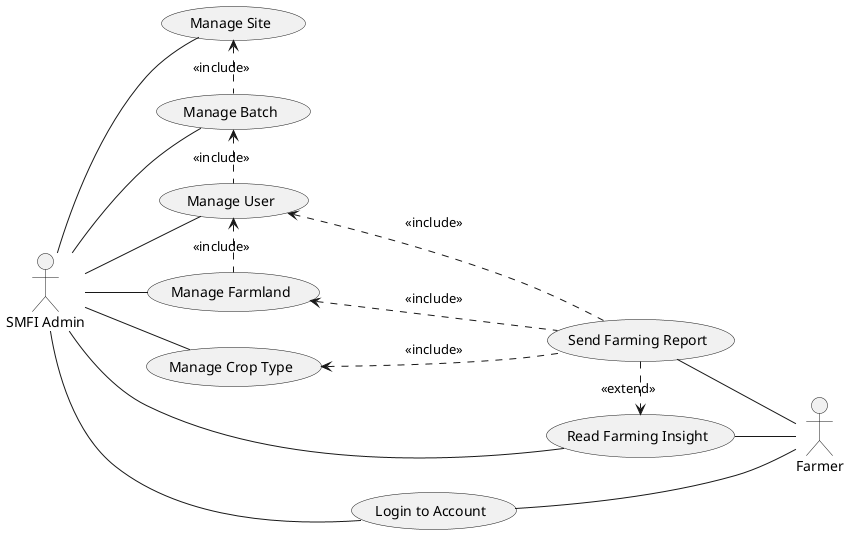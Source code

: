 @startuml

left to right direction

actor "SMFI Admin" as admin
actor "Farmer" as farmer


usecase "Manage User" as AD1
usecase "Manage Batch" as AD2
usecase "Manage Farmland" as AD3
usecase "Manage Crop Type" as AD4
usecase "Manage Site" as AD5

usecase "Send Farming Report" as FD1
usecase "Read Farming Insight" as FD2
usecase "Login to Account" as C1.1


' Admin Usecases

admin -- AD1
admin -- AD2
admin -- AD3

admin -- AD4
admin -- AD5

' Usecase Dependencies

AD5 <. AD2 : <<include>>
AD2 <. AD1 : <<include>>
AD1 <. AD3 : <<include>>

AD1 <.. FD1 : <<include>>
AD3 <.. FD1 : <<include>>
AD4 <.. FD1 : <<include>>

' Farmer Usecases



admin -- FD2
FD1 -- farmer

FD1 .> FD2 : <<extend>>

' AD1.2 -- farmer
' AD2.2 -- farmer
' AD3.2 -- farmer
' AD4.2 -- farmer
' AD5.2 -- farmer
FD2 -- farmer

admin -- C1.1
C1.1 -- farmer

@enduml
